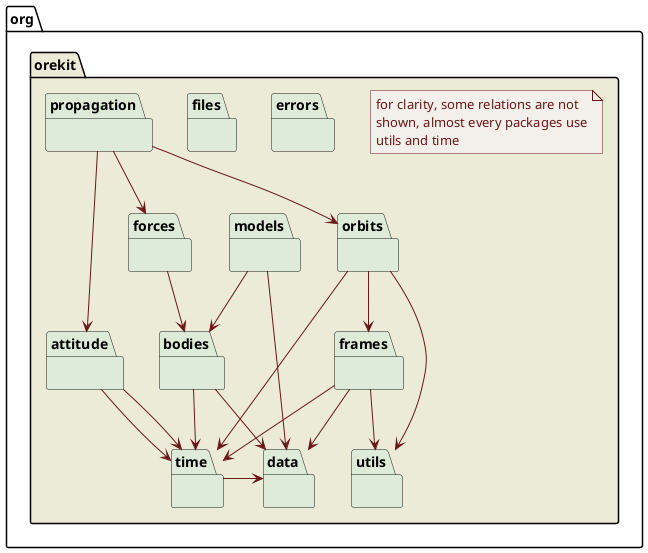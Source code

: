 ' Copyright 2002-2014 CS Systèmes d'Information
' Licensed to CS Systèmes d'Information (CS) under one or more
' contributor license agreements.  See the NOTICE file distributed with
' this work for additional information regarding copyright ownership.
' CS licenses this file to You under the Apache License, Version 2.0
' (the "License"); you may not use this file except in compliance with
' the License.  You may obtain a copy of the License at
'
'   http://www.apache.org/licenses/LICENSE-2.0
'
' Unless required by applicable law or agreed to in writing, software
' distributed under the License is distributed on an "AS IS" BASIS,
' WITHOUT WARRANTIES OR CONDITIONS OF ANY KIND, either express or implied.
' See the License for the specific language governing permissions and
' limitations under the License.
 
@startuml

  skinparam svek                  true
  skinparam ClassBackgroundColor  #F3EFEB/CCC9C5
  skinparam ClassArrowColor       #691616
  skinparam ClassBorderColor      #691616
  skinparam NoteBackgroundColor   #F3EFEB
  skinparam NoteBorderColor       #691616
  skinparam NoteFontColor         #691616
  skinparam ClassFontSize         11

  package org.orekit #ECEBD8 {

    package attitude #DDEBD8 {
    }
    package bodies #DDEBD8 {
    }
    package data #DDEBD8 {
    }
    package errors #DDEBD8 {
    }
    package files #DDEBD8 {
    }
    package forces #DDEBD8 {
    }
    package frames #DDEBD8 {
    }
    package orbits #DDEBD8 {
    }
    package propagation #DDEBD8 {
    }
    package time #DDEBD8 {
    }
    package utils #DDEBD8 {
    }
    package models #DDEBD8 {
    }

    propagation -->      attitude
    propagation -->      forces
    forces      -->      bodies
    propagation -->      orbits
    orbits      -->      frames
    attitude    -->      time
    orbits      -->      time
    attitude    -->      time
    frames      -->      time
    bodies      -->      time
    bodies      -->      data
    models      -->      bodies
    models      -->      data
    frames      -->      data
    time        -right-> data
    frames      -->      utils
    orbits      -->      utils

    note as N1
      for clarity, some relations are not
      shown, almost every packages use
      utils and time
    end note

  }

@enduml
